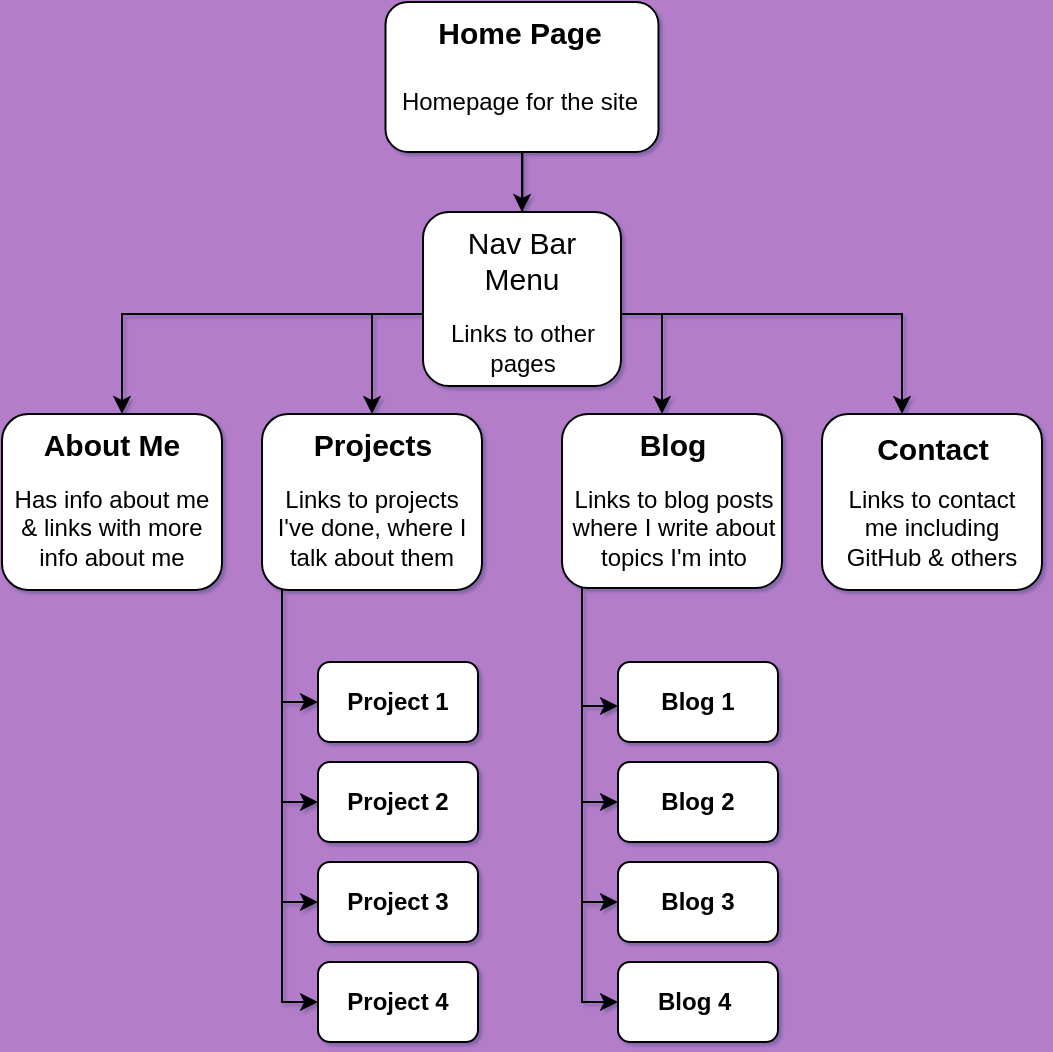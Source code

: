 <mxfile version="24.0.5" type="github">
  <diagram name="Page-1" id="1yRaigYc3yj3IqJBVuUs">
    <mxGraphModel dx="964" dy="638" grid="0" gridSize="10" guides="1" tooltips="1" connect="1" arrows="1" fold="1" page="1" pageScale="1" pageWidth="827" pageHeight="1169" background="#b47dca" math="0" shadow="1">
      <root>
        <mxCell id="0" />
        <mxCell id="1" parent="0" />
        <mxCell id="qFE32XwYqVBQK91fRqmA-3" value="" style="edgeStyle=orthogonalEdgeStyle;rounded=0;orthogonalLoop=1;jettySize=auto;html=1;" parent="1" source="qFE32XwYqVBQK91fRqmA-1" target="qFE32XwYqVBQK91fRqmA-2" edge="1">
          <mxGeometry relative="1" as="geometry">
            <Array as="points">
              <mxPoint x="290" y="170" />
              <mxPoint x="90" y="170" />
            </Array>
          </mxGeometry>
        </mxCell>
        <mxCell id="qFE32XwYqVBQK91fRqmA-5" value="" style="edgeStyle=orthogonalEdgeStyle;rounded=0;orthogonalLoop=1;jettySize=auto;html=1;" parent="1" source="qFE32XwYqVBQK91fRqmA-1" target="qFE32XwYqVBQK91fRqmA-4" edge="1">
          <mxGeometry relative="1" as="geometry">
            <Array as="points">
              <mxPoint x="290" y="170" />
              <mxPoint x="215" y="170" />
            </Array>
          </mxGeometry>
        </mxCell>
        <mxCell id="qFE32XwYqVBQK91fRqmA-10" value="" style="edgeStyle=orthogonalEdgeStyle;rounded=0;orthogonalLoop=1;jettySize=auto;html=1;" parent="1" edge="1">
          <mxGeometry relative="1" as="geometry">
            <mxPoint x="480" y="220" as="targetPoint" />
            <Array as="points">
              <mxPoint x="290" y="170" />
              <mxPoint x="480" y="170" />
            </Array>
            <mxPoint x="365" y="170" as="sourcePoint" />
          </mxGeometry>
        </mxCell>
        <mxCell id="qFE32XwYqVBQK91fRqmA-1" value="&lt;h3&gt;&lt;br&gt;&lt;/h3&gt;" style="rounded=1;whiteSpace=wrap;html=1;" parent="1" vertex="1">
          <mxGeometry x="221.75" y="14" width="136.5" height="75" as="geometry" />
        </mxCell>
        <mxCell id="qFE32XwYqVBQK91fRqmA-2" value="" style="whiteSpace=wrap;html=1;rounded=1;" parent="1" vertex="1">
          <mxGeometry x="30" y="220" width="110" height="88" as="geometry" />
        </mxCell>
        <mxCell id="zVClSLXwrI54ClEM0Tne-18" value="" style="edgeStyle=orthogonalEdgeStyle;rounded=0;orthogonalLoop=1;jettySize=auto;html=1;" edge="1" parent="1" source="qFE32XwYqVBQK91fRqmA-4" target="zVClSLXwrI54ClEM0Tne-13">
          <mxGeometry relative="1" as="geometry">
            <Array as="points">
              <mxPoint x="170" y="364" />
            </Array>
          </mxGeometry>
        </mxCell>
        <mxCell id="zVClSLXwrI54ClEM0Tne-20" value="" style="edgeStyle=orthogonalEdgeStyle;rounded=0;orthogonalLoop=1;jettySize=auto;html=1;entryX=0;entryY=0.5;entryDx=0;entryDy=0;" edge="1" parent="1" source="qFE32XwYqVBQK91fRqmA-4" target="zVClSLXwrI54ClEM0Tne-8">
          <mxGeometry relative="1" as="geometry">
            <mxPoint x="110" y="350" as="targetPoint" />
            <Array as="points">
              <mxPoint x="170" y="414" />
            </Array>
          </mxGeometry>
        </mxCell>
        <mxCell id="zVClSLXwrI54ClEM0Tne-22" value="" style="edgeStyle=orthogonalEdgeStyle;rounded=0;orthogonalLoop=1;jettySize=auto;html=1;entryX=0;entryY=0.5;entryDx=0;entryDy=0;" edge="1" parent="1" source="qFE32XwYqVBQK91fRqmA-4" target="zVClSLXwrI54ClEM0Tne-15">
          <mxGeometry relative="1" as="geometry">
            <Array as="points">
              <mxPoint x="170" y="464" />
            </Array>
          </mxGeometry>
        </mxCell>
        <mxCell id="zVClSLXwrI54ClEM0Tne-24" value="" style="edgeStyle=orthogonalEdgeStyle;rounded=0;orthogonalLoop=1;jettySize=auto;html=1;entryX=0;entryY=0.5;entryDx=0;entryDy=0;" edge="1" parent="1" source="qFE32XwYqVBQK91fRqmA-4" target="zVClSLXwrI54ClEM0Tne-17">
          <mxGeometry relative="1" as="geometry">
            <Array as="points">
              <mxPoint x="170" y="514" />
            </Array>
          </mxGeometry>
        </mxCell>
        <mxCell id="qFE32XwYqVBQK91fRqmA-4" value="" style="whiteSpace=wrap;html=1;rounded=1;" parent="1" vertex="1">
          <mxGeometry x="160" y="220" width="110" height="88" as="geometry" />
        </mxCell>
        <mxCell id="qFE32XwYqVBQK91fRqmA-9" value="" style="whiteSpace=wrap;html=1;rounded=1;" parent="1" vertex="1">
          <mxGeometry x="440" y="220" width="110" height="88" as="geometry" />
        </mxCell>
        <mxCell id="qFE32XwYqVBQK91fRqmA-16" value="" style="edgeStyle=orthogonalEdgeStyle;rounded=0;orthogonalLoop=1;jettySize=auto;html=1;" parent="1" source="qFE32XwYqVBQK91fRqmA-1" edge="1">
          <mxGeometry relative="1" as="geometry">
            <mxPoint x="290" y="120" as="sourcePoint" />
            <mxPoint x="290" y="150" as="targetPoint" />
          </mxGeometry>
        </mxCell>
        <mxCell id="qFE32XwYqVBQK91fRqmA-17" value="" style="edgeStyle=orthogonalEdgeStyle;rounded=0;orthogonalLoop=1;jettySize=auto;html=1;" parent="1" source="qFE32XwYqVBQK91fRqmA-1" edge="1">
          <mxGeometry relative="1" as="geometry">
            <mxPoint x="290" y="120" as="sourcePoint" />
            <mxPoint x="290" y="150" as="targetPoint" />
          </mxGeometry>
        </mxCell>
        <mxCell id="qFE32XwYqVBQK91fRqmA-18" value="" style="edgeStyle=orthogonalEdgeStyle;rounded=0;orthogonalLoop=1;jettySize=auto;html=1;" parent="1" source="qFE32XwYqVBQK91fRqmA-1" edge="1">
          <mxGeometry relative="1" as="geometry">
            <mxPoint x="290" y="120" as="sourcePoint" />
            <mxPoint x="290" y="150" as="targetPoint" />
            <Array as="points" />
          </mxGeometry>
        </mxCell>
        <mxCell id="zVClSLXwrI54ClEM0Tne-3" value="" style="edgeStyle=orthogonalEdgeStyle;rounded=0;orthogonalLoop=1;jettySize=auto;html=1;" edge="1" parent="1" source="qFE32XwYqVBQK91fRqmA-1" target="zVClSLXwrI54ClEM0Tne-2">
          <mxGeometry relative="1" as="geometry">
            <mxPoint x="350" y="220" as="targetPoint" />
            <Array as="points" />
            <mxPoint x="290" y="120" as="sourcePoint" />
          </mxGeometry>
        </mxCell>
        <mxCell id="zVClSLXwrI54ClEM0Tne-7" value="" style="edgeStyle=orthogonalEdgeStyle;rounded=0;orthogonalLoop=1;jettySize=auto;html=1;" edge="1" parent="1" source="zVClSLXwrI54ClEM0Tne-2" target="zVClSLXwrI54ClEM0Tne-5">
          <mxGeometry relative="1" as="geometry">
            <Array as="points">
              <mxPoint x="360" y="170" />
            </Array>
          </mxGeometry>
        </mxCell>
        <mxCell id="zVClSLXwrI54ClEM0Tne-2" value="" style="rounded=1;whiteSpace=wrap;html=1;" vertex="1" parent="1">
          <mxGeometry x="240.5" y="119" width="99" height="87" as="geometry" />
        </mxCell>
        <mxCell id="zVClSLXwrI54ClEM0Tne-32" value="" style="edgeStyle=orthogonalEdgeStyle;rounded=0;orthogonalLoop=1;jettySize=auto;html=1;entryX=0;entryY=0.5;entryDx=0;entryDy=0;" edge="1" parent="1" source="zVClSLXwrI54ClEM0Tne-5" target="zVClSLXwrI54ClEM0Tne-29">
          <mxGeometry relative="1" as="geometry">
            <Array as="points">
              <mxPoint x="320" y="514" />
            </Array>
          </mxGeometry>
        </mxCell>
        <mxCell id="zVClSLXwrI54ClEM0Tne-34" value="" style="edgeStyle=orthogonalEdgeStyle;rounded=0;orthogonalLoop=1;jettySize=auto;html=1;entryX=0;entryY=0.5;entryDx=0;entryDy=0;" edge="1" parent="1" source="zVClSLXwrI54ClEM0Tne-5" target="zVClSLXwrI54ClEM0Tne-28">
          <mxGeometry relative="1" as="geometry">
            <Array as="points">
              <mxPoint x="320" y="464" />
            </Array>
          </mxGeometry>
        </mxCell>
        <mxCell id="zVClSLXwrI54ClEM0Tne-35" value="" style="edgeStyle=orthogonalEdgeStyle;rounded=0;orthogonalLoop=1;jettySize=auto;html=1;entryX=0;entryY=0.5;entryDx=0;entryDy=0;" edge="1" parent="1" source="zVClSLXwrI54ClEM0Tne-5" target="zVClSLXwrI54ClEM0Tne-26">
          <mxGeometry relative="1" as="geometry">
            <mxPoint x="330" y="460" as="targetPoint" />
            <Array as="points">
              <mxPoint x="320" y="414" />
            </Array>
          </mxGeometry>
        </mxCell>
        <mxCell id="zVClSLXwrI54ClEM0Tne-5" value="" style="whiteSpace=wrap;html=1;rounded=1;" vertex="1" parent="1">
          <mxGeometry x="310" y="220" width="110" height="87" as="geometry" />
        </mxCell>
        <mxCell id="zVClSLXwrI54ClEM0Tne-8" value="&lt;b&gt;Project 2&lt;/b&gt;" style="whiteSpace=wrap;html=1;rounded=1;" vertex="1" parent="1">
          <mxGeometry x="188" y="394" width="80" height="40" as="geometry" />
        </mxCell>
        <mxCell id="zVClSLXwrI54ClEM0Tne-13" value="" style="whiteSpace=wrap;html=1;rounded=1;" vertex="1" parent="1">
          <mxGeometry x="188" y="344" width="80" height="40" as="geometry" />
        </mxCell>
        <mxCell id="zVClSLXwrI54ClEM0Tne-15" value="&lt;b&gt;Project 3&lt;/b&gt;" style="whiteSpace=wrap;html=1;rounded=1;" vertex="1" parent="1">
          <mxGeometry x="188" y="444" width="80" height="40" as="geometry" />
        </mxCell>
        <mxCell id="zVClSLXwrI54ClEM0Tne-17" value="&lt;b&gt;Project 4&lt;/b&gt;" style="whiteSpace=wrap;html=1;rounded=1;" vertex="1" parent="1">
          <mxGeometry x="188" y="494" width="80" height="40" as="geometry" />
        </mxCell>
        <mxCell id="zVClSLXwrI54ClEM0Tne-26" value="&lt;b&gt;Blog 2&lt;/b&gt;" style="whiteSpace=wrap;html=1;rounded=1;" vertex="1" parent="1">
          <mxGeometry x="338" y="394" width="80" height="40" as="geometry" />
        </mxCell>
        <mxCell id="zVClSLXwrI54ClEM0Tne-27" value="&lt;b&gt;Blog 1&lt;/b&gt;" style="whiteSpace=wrap;html=1;rounded=1;" vertex="1" parent="1">
          <mxGeometry x="338" y="344" width="80" height="40" as="geometry" />
        </mxCell>
        <mxCell id="zVClSLXwrI54ClEM0Tne-28" value="&lt;b&gt;Blog 3&lt;/b&gt;" style="whiteSpace=wrap;html=1;rounded=1;" vertex="1" parent="1">
          <mxGeometry x="338" y="444" width="80" height="40" as="geometry" />
        </mxCell>
        <mxCell id="zVClSLXwrI54ClEM0Tne-29" value="&lt;b&gt;Blog 4&amp;nbsp;&lt;/b&gt;" style="whiteSpace=wrap;html=1;rounded=1;" vertex="1" parent="1">
          <mxGeometry x="338" y="494" width="80" height="40" as="geometry" />
        </mxCell>
        <mxCell id="zVClSLXwrI54ClEM0Tne-37" value="Homepage for the site" style="text;strokeColor=none;align=center;fillColor=none;html=1;verticalAlign=middle;whiteSpace=wrap;rounded=0;" vertex="1" parent="1">
          <mxGeometry x="228.13" y="49" width="121.5" height="30" as="geometry" />
        </mxCell>
        <mxCell id="zVClSLXwrI54ClEM0Tne-39" value="&lt;font style=&quot;font-size: 15px;&quot;&gt;Nav Bar Menu&lt;/font&gt;" style="text;strokeColor=none;align=center;fillColor=none;html=1;verticalAlign=middle;whiteSpace=wrap;rounded=0;" vertex="1" parent="1">
          <mxGeometry x="246.94" y="128" width="86.12" height="30" as="geometry" />
        </mxCell>
        <mxCell id="zVClSLXwrI54ClEM0Tne-44" value="&lt;b&gt;&lt;font style=&quot;font-size: 15px;&quot;&gt;Home Page&lt;/font&gt;&lt;/b&gt;" style="text;strokeColor=none;align=center;fillColor=none;html=1;verticalAlign=middle;whiteSpace=wrap;rounded=0;" vertex="1" parent="1">
          <mxGeometry x="221.75" y="14" width="134.25" height="30" as="geometry" />
        </mxCell>
        <mxCell id="zVClSLXwrI54ClEM0Tne-45" value="Links to other pages" style="text;strokeColor=none;align=center;fillColor=none;html=1;verticalAlign=middle;whiteSpace=wrap;rounded=0;" vertex="1" parent="1">
          <mxGeometry x="240.5" y="170" width="98.5" height="34" as="geometry" />
        </mxCell>
        <mxCell id="zVClSLXwrI54ClEM0Tne-47" value="&lt;b&gt;&lt;font style=&quot;font-size: 15px;&quot;&gt;About Me&lt;/font&gt;&lt;/b&gt;" style="text;strokeColor=none;align=center;fillColor=none;html=1;verticalAlign=middle;whiteSpace=wrap;rounded=0;" vertex="1" parent="1">
          <mxGeometry x="31" y="220" width="108" height="30" as="geometry" />
        </mxCell>
        <mxCell id="zVClSLXwrI54ClEM0Tne-49" value="Has info about me &amp;amp; links with more info about me" style="text;strokeColor=none;align=center;fillColor=none;html=1;verticalAlign=middle;whiteSpace=wrap;rounded=0;" vertex="1" parent="1">
          <mxGeometry x="30" y="260" width="110" height="34" as="geometry" />
        </mxCell>
        <mxCell id="zVClSLXwrI54ClEM0Tne-51" value="" style="edgeStyle=orthogonalEdgeStyle;rounded=0;orthogonalLoop=1;jettySize=auto;html=1;" edge="1" parent="1">
          <mxGeometry relative="1" as="geometry">
            <mxPoint x="320" y="309" as="sourcePoint" />
            <mxPoint x="338" y="366" as="targetPoint" />
            <Array as="points">
              <mxPoint x="320" y="366" />
            </Array>
          </mxGeometry>
        </mxCell>
        <mxCell id="zVClSLXwrI54ClEM0Tne-52" value="&lt;span style=&quot;font-size: 15px;&quot;&gt;&lt;b&gt;Projects&lt;/b&gt;&lt;/span&gt;" style="text;strokeColor=none;align=center;fillColor=none;html=1;verticalAlign=middle;whiteSpace=wrap;rounded=0;" vertex="1" parent="1">
          <mxGeometry x="160" y="220" width="111" height="30" as="geometry" />
        </mxCell>
        <mxCell id="zVClSLXwrI54ClEM0Tne-53" value="&lt;b&gt;&lt;font style=&quot;font-size: 15px;&quot;&gt;Blog&lt;/font&gt;&lt;/b&gt;" style="text;strokeColor=none;align=center;fillColor=none;html=1;verticalAlign=middle;whiteSpace=wrap;rounded=0;" vertex="1" parent="1">
          <mxGeometry x="310" y="220" width="111" height="30" as="geometry" />
        </mxCell>
        <mxCell id="zVClSLXwrI54ClEM0Tne-54" value="&lt;b&gt;&lt;font style=&quot;font-size: 15px;&quot;&gt;Contact&lt;/font&gt;&lt;/b&gt;" style="text;strokeColor=none;align=center;fillColor=none;html=1;verticalAlign=middle;whiteSpace=wrap;rounded=0;" vertex="1" parent="1">
          <mxGeometry x="440" y="222" width="111" height="30" as="geometry" />
        </mxCell>
        <mxCell id="zVClSLXwrI54ClEM0Tne-55" value="Links to contact me including GitHub &amp;amp; others" style="text;strokeColor=none;align=center;fillColor=none;html=1;verticalAlign=middle;whiteSpace=wrap;rounded=0;" vertex="1" parent="1">
          <mxGeometry x="443" y="260" width="104" height="34" as="geometry" />
        </mxCell>
        <mxCell id="zVClSLXwrI54ClEM0Tne-56" value="Links to blog posts where I write about topics I&#39;m into" style="text;strokeColor=none;align=center;fillColor=none;html=1;verticalAlign=middle;whiteSpace=wrap;rounded=0;" vertex="1" parent="1">
          <mxGeometry x="314" y="260" width="104" height="34" as="geometry" />
        </mxCell>
        <mxCell id="zVClSLXwrI54ClEM0Tne-57" value="Links to projects I&#39;ve done, where I talk about them" style="text;strokeColor=none;align=center;fillColor=none;html=1;verticalAlign=middle;whiteSpace=wrap;rounded=0;" vertex="1" parent="1">
          <mxGeometry x="163" y="260" width="104" height="34" as="geometry" />
        </mxCell>
        <mxCell id="zVClSLXwrI54ClEM0Tne-58" value="&lt;b&gt;Project 1&lt;/b&gt;" style="text;strokeColor=none;align=center;fillColor=none;html=1;verticalAlign=middle;whiteSpace=wrap;rounded=0;" vertex="1" parent="1">
          <mxGeometry x="198" y="349" width="60" height="30" as="geometry" />
        </mxCell>
      </root>
    </mxGraphModel>
  </diagram>
</mxfile>
